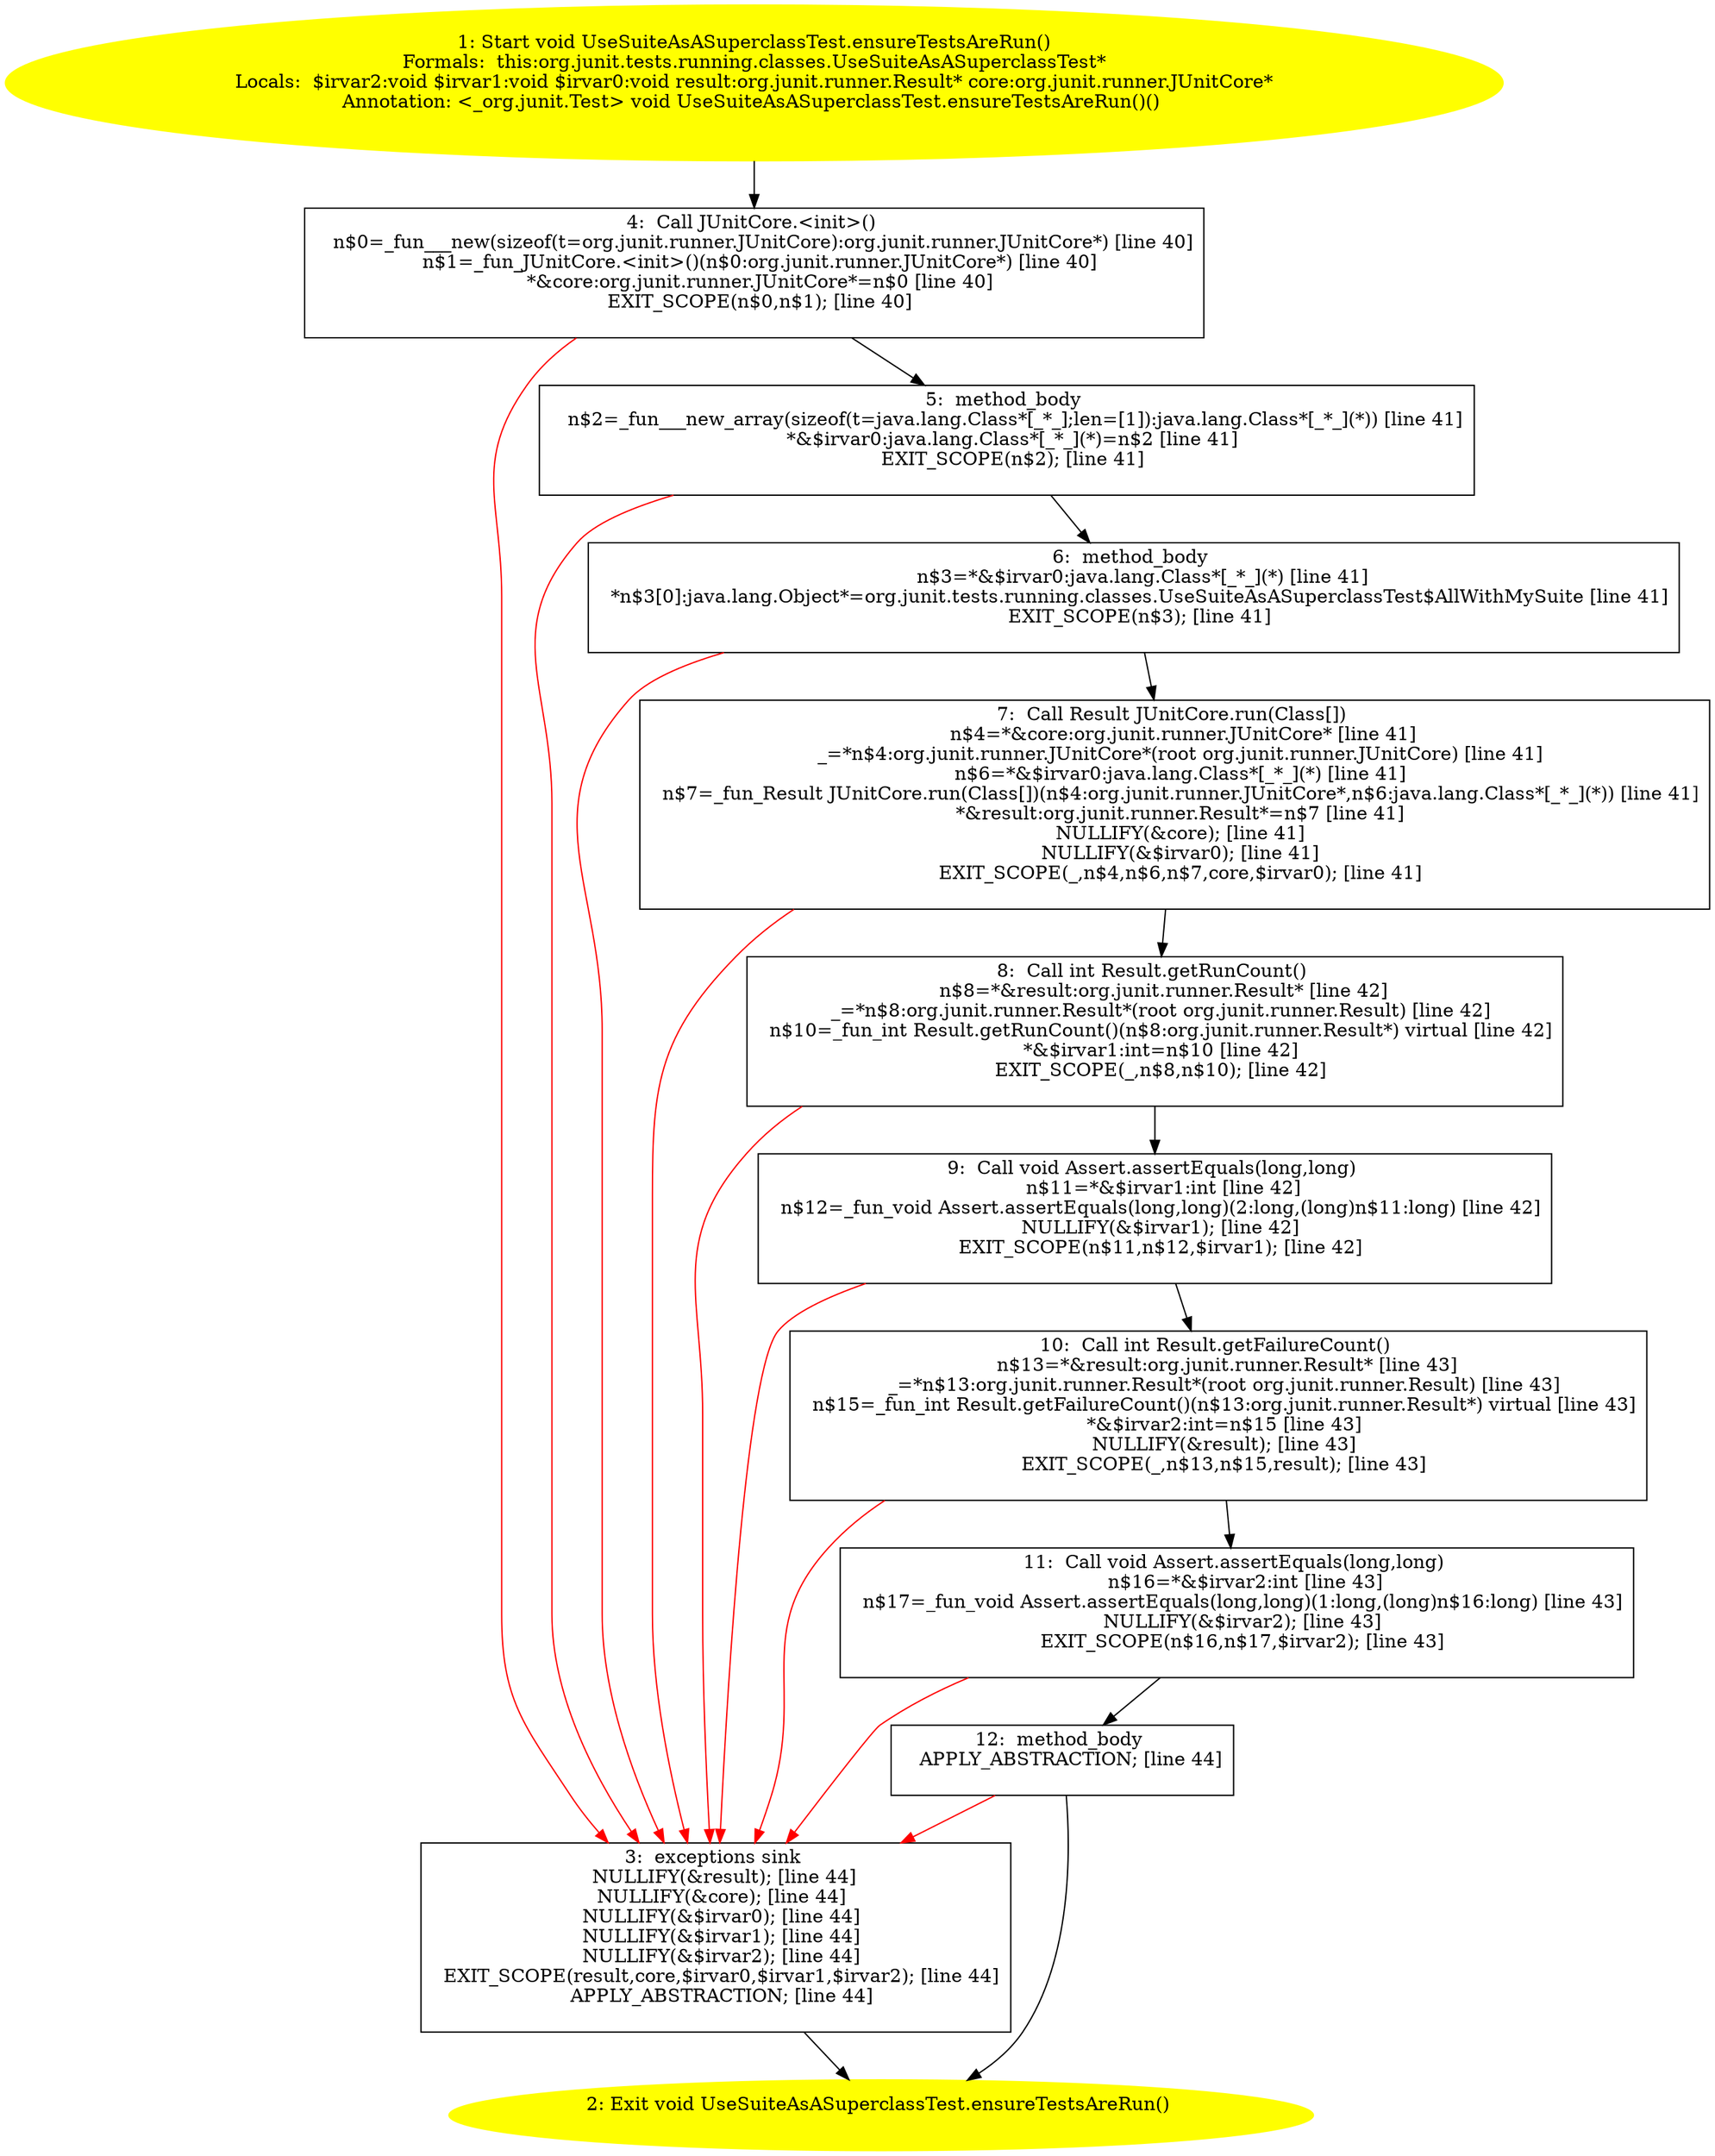 /* @generated */
digraph cfg {
"org.junit.tests.running.classes.UseSuiteAsASuperclassTest.ensureTestsAreRun():void.ad252b92e294b06f8e9a679445f462c6_1" [label="1: Start void UseSuiteAsASuperclassTest.ensureTestsAreRun()\nFormals:  this:org.junit.tests.running.classes.UseSuiteAsASuperclassTest*\nLocals:  $irvar2:void $irvar1:void $irvar0:void result:org.junit.runner.Result* core:org.junit.runner.JUnitCore*\nAnnotation: <_org.junit.Test> void UseSuiteAsASuperclassTest.ensureTestsAreRun()() \n  " color=yellow style=filled]
	

	 "org.junit.tests.running.classes.UseSuiteAsASuperclassTest.ensureTestsAreRun():void.ad252b92e294b06f8e9a679445f462c6_1" -> "org.junit.tests.running.classes.UseSuiteAsASuperclassTest.ensureTestsAreRun():void.ad252b92e294b06f8e9a679445f462c6_4" ;
"org.junit.tests.running.classes.UseSuiteAsASuperclassTest.ensureTestsAreRun():void.ad252b92e294b06f8e9a679445f462c6_2" [label="2: Exit void UseSuiteAsASuperclassTest.ensureTestsAreRun() \n  " color=yellow style=filled]
	

"org.junit.tests.running.classes.UseSuiteAsASuperclassTest.ensureTestsAreRun():void.ad252b92e294b06f8e9a679445f462c6_3" [label="3:  exceptions sink \n   NULLIFY(&result); [line 44]\n  NULLIFY(&core); [line 44]\n  NULLIFY(&$irvar0); [line 44]\n  NULLIFY(&$irvar1); [line 44]\n  NULLIFY(&$irvar2); [line 44]\n  EXIT_SCOPE(result,core,$irvar0,$irvar1,$irvar2); [line 44]\n  APPLY_ABSTRACTION; [line 44]\n " shape="box"]
	

	 "org.junit.tests.running.classes.UseSuiteAsASuperclassTest.ensureTestsAreRun():void.ad252b92e294b06f8e9a679445f462c6_3" -> "org.junit.tests.running.classes.UseSuiteAsASuperclassTest.ensureTestsAreRun():void.ad252b92e294b06f8e9a679445f462c6_2" ;
"org.junit.tests.running.classes.UseSuiteAsASuperclassTest.ensureTestsAreRun():void.ad252b92e294b06f8e9a679445f462c6_4" [label="4:  Call JUnitCore.<init>() \n   n$0=_fun___new(sizeof(t=org.junit.runner.JUnitCore):org.junit.runner.JUnitCore*) [line 40]\n  n$1=_fun_JUnitCore.<init>()(n$0:org.junit.runner.JUnitCore*) [line 40]\n  *&core:org.junit.runner.JUnitCore*=n$0 [line 40]\n  EXIT_SCOPE(n$0,n$1); [line 40]\n " shape="box"]
	

	 "org.junit.tests.running.classes.UseSuiteAsASuperclassTest.ensureTestsAreRun():void.ad252b92e294b06f8e9a679445f462c6_4" -> "org.junit.tests.running.classes.UseSuiteAsASuperclassTest.ensureTestsAreRun():void.ad252b92e294b06f8e9a679445f462c6_5" ;
	 "org.junit.tests.running.classes.UseSuiteAsASuperclassTest.ensureTestsAreRun():void.ad252b92e294b06f8e9a679445f462c6_4" -> "org.junit.tests.running.classes.UseSuiteAsASuperclassTest.ensureTestsAreRun():void.ad252b92e294b06f8e9a679445f462c6_3" [color="red" ];
"org.junit.tests.running.classes.UseSuiteAsASuperclassTest.ensureTestsAreRun():void.ad252b92e294b06f8e9a679445f462c6_5" [label="5:  method_body \n   n$2=_fun___new_array(sizeof(t=java.lang.Class*[_*_];len=[1]):java.lang.Class*[_*_](*)) [line 41]\n  *&$irvar0:java.lang.Class*[_*_](*)=n$2 [line 41]\n  EXIT_SCOPE(n$2); [line 41]\n " shape="box"]
	

	 "org.junit.tests.running.classes.UseSuiteAsASuperclassTest.ensureTestsAreRun():void.ad252b92e294b06f8e9a679445f462c6_5" -> "org.junit.tests.running.classes.UseSuiteAsASuperclassTest.ensureTestsAreRun():void.ad252b92e294b06f8e9a679445f462c6_6" ;
	 "org.junit.tests.running.classes.UseSuiteAsASuperclassTest.ensureTestsAreRun():void.ad252b92e294b06f8e9a679445f462c6_5" -> "org.junit.tests.running.classes.UseSuiteAsASuperclassTest.ensureTestsAreRun():void.ad252b92e294b06f8e9a679445f462c6_3" [color="red" ];
"org.junit.tests.running.classes.UseSuiteAsASuperclassTest.ensureTestsAreRun():void.ad252b92e294b06f8e9a679445f462c6_6" [label="6:  method_body \n   n$3=*&$irvar0:java.lang.Class*[_*_](*) [line 41]\n  *n$3[0]:java.lang.Object*=org.junit.tests.running.classes.UseSuiteAsASuperclassTest$AllWithMySuite [line 41]\n  EXIT_SCOPE(n$3); [line 41]\n " shape="box"]
	

	 "org.junit.tests.running.classes.UseSuiteAsASuperclassTest.ensureTestsAreRun():void.ad252b92e294b06f8e9a679445f462c6_6" -> "org.junit.tests.running.classes.UseSuiteAsASuperclassTest.ensureTestsAreRun():void.ad252b92e294b06f8e9a679445f462c6_7" ;
	 "org.junit.tests.running.classes.UseSuiteAsASuperclassTest.ensureTestsAreRun():void.ad252b92e294b06f8e9a679445f462c6_6" -> "org.junit.tests.running.classes.UseSuiteAsASuperclassTest.ensureTestsAreRun():void.ad252b92e294b06f8e9a679445f462c6_3" [color="red" ];
"org.junit.tests.running.classes.UseSuiteAsASuperclassTest.ensureTestsAreRun():void.ad252b92e294b06f8e9a679445f462c6_7" [label="7:  Call Result JUnitCore.run(Class[]) \n   n$4=*&core:org.junit.runner.JUnitCore* [line 41]\n  _=*n$4:org.junit.runner.JUnitCore*(root org.junit.runner.JUnitCore) [line 41]\n  n$6=*&$irvar0:java.lang.Class*[_*_](*) [line 41]\n  n$7=_fun_Result JUnitCore.run(Class[])(n$4:org.junit.runner.JUnitCore*,n$6:java.lang.Class*[_*_](*)) [line 41]\n  *&result:org.junit.runner.Result*=n$7 [line 41]\n  NULLIFY(&core); [line 41]\n  NULLIFY(&$irvar0); [line 41]\n  EXIT_SCOPE(_,n$4,n$6,n$7,core,$irvar0); [line 41]\n " shape="box"]
	

	 "org.junit.tests.running.classes.UseSuiteAsASuperclassTest.ensureTestsAreRun():void.ad252b92e294b06f8e9a679445f462c6_7" -> "org.junit.tests.running.classes.UseSuiteAsASuperclassTest.ensureTestsAreRun():void.ad252b92e294b06f8e9a679445f462c6_8" ;
	 "org.junit.tests.running.classes.UseSuiteAsASuperclassTest.ensureTestsAreRun():void.ad252b92e294b06f8e9a679445f462c6_7" -> "org.junit.tests.running.classes.UseSuiteAsASuperclassTest.ensureTestsAreRun():void.ad252b92e294b06f8e9a679445f462c6_3" [color="red" ];
"org.junit.tests.running.classes.UseSuiteAsASuperclassTest.ensureTestsAreRun():void.ad252b92e294b06f8e9a679445f462c6_8" [label="8:  Call int Result.getRunCount() \n   n$8=*&result:org.junit.runner.Result* [line 42]\n  _=*n$8:org.junit.runner.Result*(root org.junit.runner.Result) [line 42]\n  n$10=_fun_int Result.getRunCount()(n$8:org.junit.runner.Result*) virtual [line 42]\n  *&$irvar1:int=n$10 [line 42]\n  EXIT_SCOPE(_,n$8,n$10); [line 42]\n " shape="box"]
	

	 "org.junit.tests.running.classes.UseSuiteAsASuperclassTest.ensureTestsAreRun():void.ad252b92e294b06f8e9a679445f462c6_8" -> "org.junit.tests.running.classes.UseSuiteAsASuperclassTest.ensureTestsAreRun():void.ad252b92e294b06f8e9a679445f462c6_9" ;
	 "org.junit.tests.running.classes.UseSuiteAsASuperclassTest.ensureTestsAreRun():void.ad252b92e294b06f8e9a679445f462c6_8" -> "org.junit.tests.running.classes.UseSuiteAsASuperclassTest.ensureTestsAreRun():void.ad252b92e294b06f8e9a679445f462c6_3" [color="red" ];
"org.junit.tests.running.classes.UseSuiteAsASuperclassTest.ensureTestsAreRun():void.ad252b92e294b06f8e9a679445f462c6_9" [label="9:  Call void Assert.assertEquals(long,long) \n   n$11=*&$irvar1:int [line 42]\n  n$12=_fun_void Assert.assertEquals(long,long)(2:long,(long)n$11:long) [line 42]\n  NULLIFY(&$irvar1); [line 42]\n  EXIT_SCOPE(n$11,n$12,$irvar1); [line 42]\n " shape="box"]
	

	 "org.junit.tests.running.classes.UseSuiteAsASuperclassTest.ensureTestsAreRun():void.ad252b92e294b06f8e9a679445f462c6_9" -> "org.junit.tests.running.classes.UseSuiteAsASuperclassTest.ensureTestsAreRun():void.ad252b92e294b06f8e9a679445f462c6_10" ;
	 "org.junit.tests.running.classes.UseSuiteAsASuperclassTest.ensureTestsAreRun():void.ad252b92e294b06f8e9a679445f462c6_9" -> "org.junit.tests.running.classes.UseSuiteAsASuperclassTest.ensureTestsAreRun():void.ad252b92e294b06f8e9a679445f462c6_3" [color="red" ];
"org.junit.tests.running.classes.UseSuiteAsASuperclassTest.ensureTestsAreRun():void.ad252b92e294b06f8e9a679445f462c6_10" [label="10:  Call int Result.getFailureCount() \n   n$13=*&result:org.junit.runner.Result* [line 43]\n  _=*n$13:org.junit.runner.Result*(root org.junit.runner.Result) [line 43]\n  n$15=_fun_int Result.getFailureCount()(n$13:org.junit.runner.Result*) virtual [line 43]\n  *&$irvar2:int=n$15 [line 43]\n  NULLIFY(&result); [line 43]\n  EXIT_SCOPE(_,n$13,n$15,result); [line 43]\n " shape="box"]
	

	 "org.junit.tests.running.classes.UseSuiteAsASuperclassTest.ensureTestsAreRun():void.ad252b92e294b06f8e9a679445f462c6_10" -> "org.junit.tests.running.classes.UseSuiteAsASuperclassTest.ensureTestsAreRun():void.ad252b92e294b06f8e9a679445f462c6_11" ;
	 "org.junit.tests.running.classes.UseSuiteAsASuperclassTest.ensureTestsAreRun():void.ad252b92e294b06f8e9a679445f462c6_10" -> "org.junit.tests.running.classes.UseSuiteAsASuperclassTest.ensureTestsAreRun():void.ad252b92e294b06f8e9a679445f462c6_3" [color="red" ];
"org.junit.tests.running.classes.UseSuiteAsASuperclassTest.ensureTestsAreRun():void.ad252b92e294b06f8e9a679445f462c6_11" [label="11:  Call void Assert.assertEquals(long,long) \n   n$16=*&$irvar2:int [line 43]\n  n$17=_fun_void Assert.assertEquals(long,long)(1:long,(long)n$16:long) [line 43]\n  NULLIFY(&$irvar2); [line 43]\n  EXIT_SCOPE(n$16,n$17,$irvar2); [line 43]\n " shape="box"]
	

	 "org.junit.tests.running.classes.UseSuiteAsASuperclassTest.ensureTestsAreRun():void.ad252b92e294b06f8e9a679445f462c6_11" -> "org.junit.tests.running.classes.UseSuiteAsASuperclassTest.ensureTestsAreRun():void.ad252b92e294b06f8e9a679445f462c6_12" ;
	 "org.junit.tests.running.classes.UseSuiteAsASuperclassTest.ensureTestsAreRun():void.ad252b92e294b06f8e9a679445f462c6_11" -> "org.junit.tests.running.classes.UseSuiteAsASuperclassTest.ensureTestsAreRun():void.ad252b92e294b06f8e9a679445f462c6_3" [color="red" ];
"org.junit.tests.running.classes.UseSuiteAsASuperclassTest.ensureTestsAreRun():void.ad252b92e294b06f8e9a679445f462c6_12" [label="12:  method_body \n   APPLY_ABSTRACTION; [line 44]\n " shape="box"]
	

	 "org.junit.tests.running.classes.UseSuiteAsASuperclassTest.ensureTestsAreRun():void.ad252b92e294b06f8e9a679445f462c6_12" -> "org.junit.tests.running.classes.UseSuiteAsASuperclassTest.ensureTestsAreRun():void.ad252b92e294b06f8e9a679445f462c6_2" ;
	 "org.junit.tests.running.classes.UseSuiteAsASuperclassTest.ensureTestsAreRun():void.ad252b92e294b06f8e9a679445f462c6_12" -> "org.junit.tests.running.classes.UseSuiteAsASuperclassTest.ensureTestsAreRun():void.ad252b92e294b06f8e9a679445f462c6_3" [color="red" ];
}
